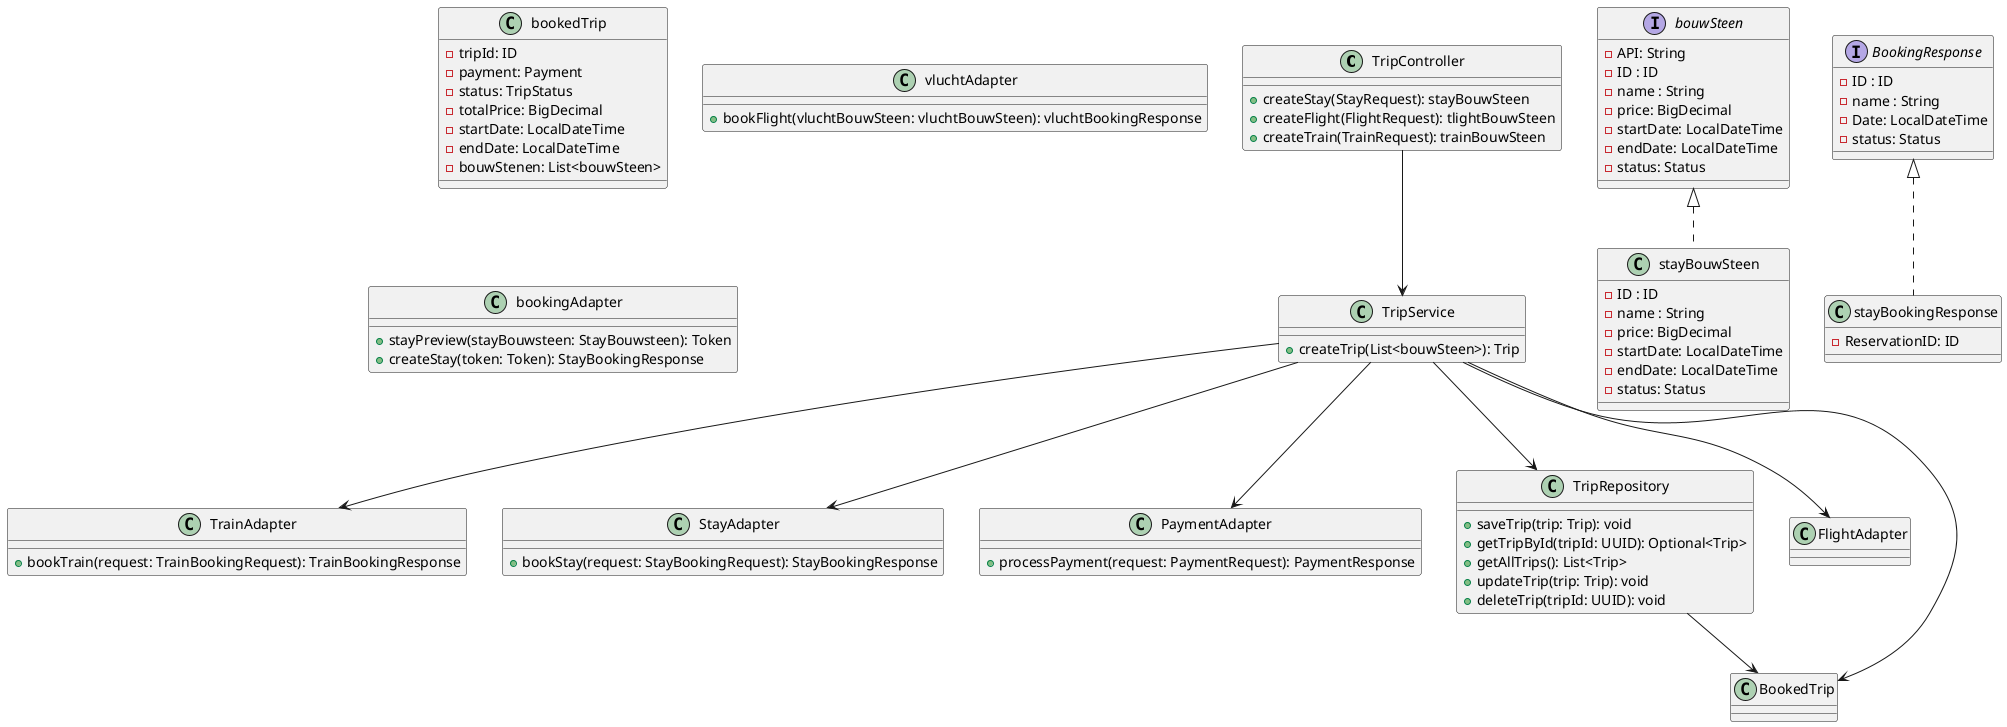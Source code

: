 @startuml

class TripController {
    +createStay(StayRequest): stayBouwSteen
    +createFlight(FlightRequest): tlightBouwSteen
    +createTrain(TrainRequest): trainBouwSteen
}

class TripService {
    +createTrip(List<bouwSteen>): Trip
}

class   bookedTrip{
    -tripId: ID
    -payment: Payment
    -status: TripStatus
    -totalPrice: BigDecimal
    -startDate: LocalDateTime
    -endDate: LocalDateTime
    -bouwStenen: List<bouwSteen>
}

class stayBouwSteen implements bouwSteen {
  -ID : ID
  -name : String
  -price: BigDecimal
  -startDate: LocalDateTime
  -endDate: LocalDateTime
  -status: Status
}

interface bouwSteen {
  -API: String
  -ID : ID
  -name : String
  -price: BigDecimal
  -startDate: LocalDateTime
  -endDate: LocalDateTime
  -status: Status
}

interface BookingResponse {
    -ID : ID
    -name : String
    -Date: LocalDateTime
    -status: Status
}

class stayBookingResponse implements BookingResponse{
   -ReservationID: ID
}



class vluchtAdapter {
    +bookFlight(vluchtBouwSteen: vluchtBouwSteen): vluchtBookingResponse
}

class TrainAdapter {
    +bookTrain(request: TrainBookingRequest): TrainBookingResponse
}

class StayAdapter {
    +bookStay(request: StayBookingRequest): StayBookingResponse
}


class bookingAdapter {
   +stayPreview(stayBouwsteen: StayBouwsteen): Token
   +createStay(token: Token): StayBookingResponse
}

class PaymentAdapter {
    +processPayment(request: PaymentRequest): PaymentResponse
}

class TripRepository {
    +saveTrip(trip: Trip): void
    +getTripById(tripId: UUID): Optional<Trip>
    +getAllTrips(): List<Trip>
    +updateTrip(trip: Trip): void
    +deleteTrip(tripId: UUID): void
}

TripController --> TripService
TripService --> FlightAdapter
TripService --> TrainAdapter
TripService --> StayAdapter
TripService --> PaymentAdapter
TripService --> TripRepository
TripService --> BookedTrip
TripRepository --> BookedTrip

@enduml
